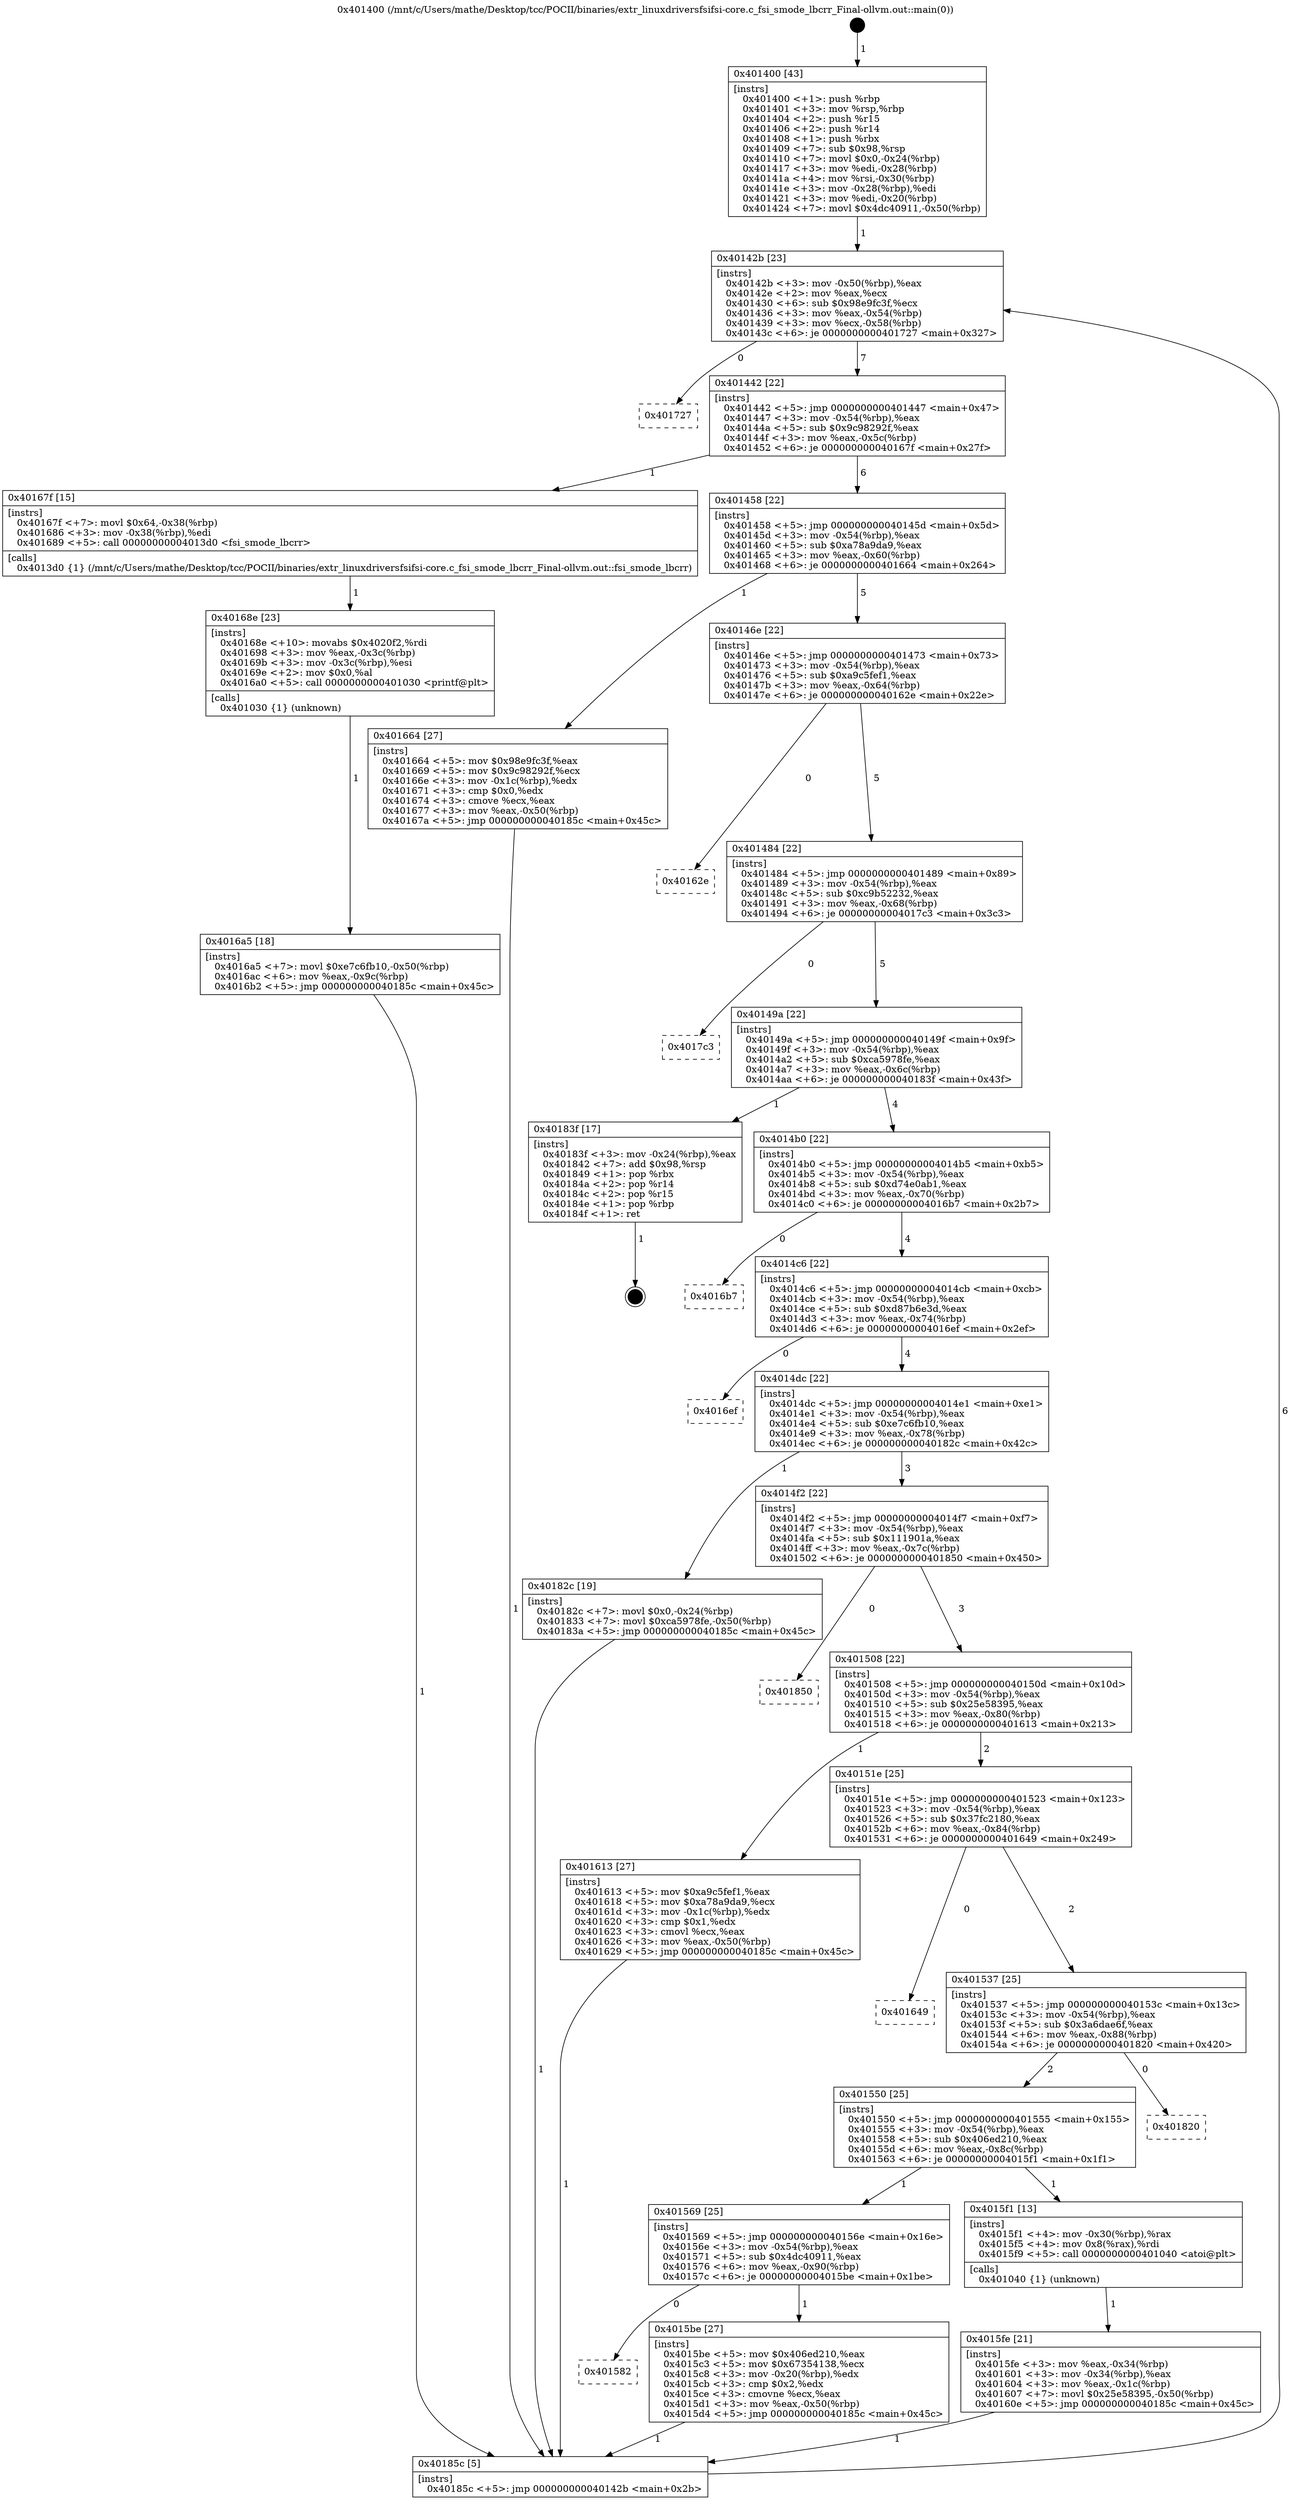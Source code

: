 digraph "0x401400" {
  label = "0x401400 (/mnt/c/Users/mathe/Desktop/tcc/POCII/binaries/extr_linuxdriversfsifsi-core.c_fsi_smode_lbcrr_Final-ollvm.out::main(0))"
  labelloc = "t"
  node[shape=record]

  Entry [label="",width=0.3,height=0.3,shape=circle,fillcolor=black,style=filled]
  "0x40142b" [label="{
     0x40142b [23]\l
     | [instrs]\l
     &nbsp;&nbsp;0x40142b \<+3\>: mov -0x50(%rbp),%eax\l
     &nbsp;&nbsp;0x40142e \<+2\>: mov %eax,%ecx\l
     &nbsp;&nbsp;0x401430 \<+6\>: sub $0x98e9fc3f,%ecx\l
     &nbsp;&nbsp;0x401436 \<+3\>: mov %eax,-0x54(%rbp)\l
     &nbsp;&nbsp;0x401439 \<+3\>: mov %ecx,-0x58(%rbp)\l
     &nbsp;&nbsp;0x40143c \<+6\>: je 0000000000401727 \<main+0x327\>\l
  }"]
  "0x401727" [label="{
     0x401727\l
  }", style=dashed]
  "0x401442" [label="{
     0x401442 [22]\l
     | [instrs]\l
     &nbsp;&nbsp;0x401442 \<+5\>: jmp 0000000000401447 \<main+0x47\>\l
     &nbsp;&nbsp;0x401447 \<+3\>: mov -0x54(%rbp),%eax\l
     &nbsp;&nbsp;0x40144a \<+5\>: sub $0x9c98292f,%eax\l
     &nbsp;&nbsp;0x40144f \<+3\>: mov %eax,-0x5c(%rbp)\l
     &nbsp;&nbsp;0x401452 \<+6\>: je 000000000040167f \<main+0x27f\>\l
  }"]
  Exit [label="",width=0.3,height=0.3,shape=circle,fillcolor=black,style=filled,peripheries=2]
  "0x40167f" [label="{
     0x40167f [15]\l
     | [instrs]\l
     &nbsp;&nbsp;0x40167f \<+7\>: movl $0x64,-0x38(%rbp)\l
     &nbsp;&nbsp;0x401686 \<+3\>: mov -0x38(%rbp),%edi\l
     &nbsp;&nbsp;0x401689 \<+5\>: call 00000000004013d0 \<fsi_smode_lbcrr\>\l
     | [calls]\l
     &nbsp;&nbsp;0x4013d0 \{1\} (/mnt/c/Users/mathe/Desktop/tcc/POCII/binaries/extr_linuxdriversfsifsi-core.c_fsi_smode_lbcrr_Final-ollvm.out::fsi_smode_lbcrr)\l
  }"]
  "0x401458" [label="{
     0x401458 [22]\l
     | [instrs]\l
     &nbsp;&nbsp;0x401458 \<+5\>: jmp 000000000040145d \<main+0x5d\>\l
     &nbsp;&nbsp;0x40145d \<+3\>: mov -0x54(%rbp),%eax\l
     &nbsp;&nbsp;0x401460 \<+5\>: sub $0xa78a9da9,%eax\l
     &nbsp;&nbsp;0x401465 \<+3\>: mov %eax,-0x60(%rbp)\l
     &nbsp;&nbsp;0x401468 \<+6\>: je 0000000000401664 \<main+0x264\>\l
  }"]
  "0x4016a5" [label="{
     0x4016a5 [18]\l
     | [instrs]\l
     &nbsp;&nbsp;0x4016a5 \<+7\>: movl $0xe7c6fb10,-0x50(%rbp)\l
     &nbsp;&nbsp;0x4016ac \<+6\>: mov %eax,-0x9c(%rbp)\l
     &nbsp;&nbsp;0x4016b2 \<+5\>: jmp 000000000040185c \<main+0x45c\>\l
  }"]
  "0x401664" [label="{
     0x401664 [27]\l
     | [instrs]\l
     &nbsp;&nbsp;0x401664 \<+5\>: mov $0x98e9fc3f,%eax\l
     &nbsp;&nbsp;0x401669 \<+5\>: mov $0x9c98292f,%ecx\l
     &nbsp;&nbsp;0x40166e \<+3\>: mov -0x1c(%rbp),%edx\l
     &nbsp;&nbsp;0x401671 \<+3\>: cmp $0x0,%edx\l
     &nbsp;&nbsp;0x401674 \<+3\>: cmove %ecx,%eax\l
     &nbsp;&nbsp;0x401677 \<+3\>: mov %eax,-0x50(%rbp)\l
     &nbsp;&nbsp;0x40167a \<+5\>: jmp 000000000040185c \<main+0x45c\>\l
  }"]
  "0x40146e" [label="{
     0x40146e [22]\l
     | [instrs]\l
     &nbsp;&nbsp;0x40146e \<+5\>: jmp 0000000000401473 \<main+0x73\>\l
     &nbsp;&nbsp;0x401473 \<+3\>: mov -0x54(%rbp),%eax\l
     &nbsp;&nbsp;0x401476 \<+5\>: sub $0xa9c5fef1,%eax\l
     &nbsp;&nbsp;0x40147b \<+3\>: mov %eax,-0x64(%rbp)\l
     &nbsp;&nbsp;0x40147e \<+6\>: je 000000000040162e \<main+0x22e\>\l
  }"]
  "0x40168e" [label="{
     0x40168e [23]\l
     | [instrs]\l
     &nbsp;&nbsp;0x40168e \<+10\>: movabs $0x4020f2,%rdi\l
     &nbsp;&nbsp;0x401698 \<+3\>: mov %eax,-0x3c(%rbp)\l
     &nbsp;&nbsp;0x40169b \<+3\>: mov -0x3c(%rbp),%esi\l
     &nbsp;&nbsp;0x40169e \<+2\>: mov $0x0,%al\l
     &nbsp;&nbsp;0x4016a0 \<+5\>: call 0000000000401030 \<printf@plt\>\l
     | [calls]\l
     &nbsp;&nbsp;0x401030 \{1\} (unknown)\l
  }"]
  "0x40162e" [label="{
     0x40162e\l
  }", style=dashed]
  "0x401484" [label="{
     0x401484 [22]\l
     | [instrs]\l
     &nbsp;&nbsp;0x401484 \<+5\>: jmp 0000000000401489 \<main+0x89\>\l
     &nbsp;&nbsp;0x401489 \<+3\>: mov -0x54(%rbp),%eax\l
     &nbsp;&nbsp;0x40148c \<+5\>: sub $0xc9b52232,%eax\l
     &nbsp;&nbsp;0x401491 \<+3\>: mov %eax,-0x68(%rbp)\l
     &nbsp;&nbsp;0x401494 \<+6\>: je 00000000004017c3 \<main+0x3c3\>\l
  }"]
  "0x4015fe" [label="{
     0x4015fe [21]\l
     | [instrs]\l
     &nbsp;&nbsp;0x4015fe \<+3\>: mov %eax,-0x34(%rbp)\l
     &nbsp;&nbsp;0x401601 \<+3\>: mov -0x34(%rbp),%eax\l
     &nbsp;&nbsp;0x401604 \<+3\>: mov %eax,-0x1c(%rbp)\l
     &nbsp;&nbsp;0x401607 \<+7\>: movl $0x25e58395,-0x50(%rbp)\l
     &nbsp;&nbsp;0x40160e \<+5\>: jmp 000000000040185c \<main+0x45c\>\l
  }"]
  "0x4017c3" [label="{
     0x4017c3\l
  }", style=dashed]
  "0x40149a" [label="{
     0x40149a [22]\l
     | [instrs]\l
     &nbsp;&nbsp;0x40149a \<+5\>: jmp 000000000040149f \<main+0x9f\>\l
     &nbsp;&nbsp;0x40149f \<+3\>: mov -0x54(%rbp),%eax\l
     &nbsp;&nbsp;0x4014a2 \<+5\>: sub $0xca5978fe,%eax\l
     &nbsp;&nbsp;0x4014a7 \<+3\>: mov %eax,-0x6c(%rbp)\l
     &nbsp;&nbsp;0x4014aa \<+6\>: je 000000000040183f \<main+0x43f\>\l
  }"]
  "0x401400" [label="{
     0x401400 [43]\l
     | [instrs]\l
     &nbsp;&nbsp;0x401400 \<+1\>: push %rbp\l
     &nbsp;&nbsp;0x401401 \<+3\>: mov %rsp,%rbp\l
     &nbsp;&nbsp;0x401404 \<+2\>: push %r15\l
     &nbsp;&nbsp;0x401406 \<+2\>: push %r14\l
     &nbsp;&nbsp;0x401408 \<+1\>: push %rbx\l
     &nbsp;&nbsp;0x401409 \<+7\>: sub $0x98,%rsp\l
     &nbsp;&nbsp;0x401410 \<+7\>: movl $0x0,-0x24(%rbp)\l
     &nbsp;&nbsp;0x401417 \<+3\>: mov %edi,-0x28(%rbp)\l
     &nbsp;&nbsp;0x40141a \<+4\>: mov %rsi,-0x30(%rbp)\l
     &nbsp;&nbsp;0x40141e \<+3\>: mov -0x28(%rbp),%edi\l
     &nbsp;&nbsp;0x401421 \<+3\>: mov %edi,-0x20(%rbp)\l
     &nbsp;&nbsp;0x401424 \<+7\>: movl $0x4dc40911,-0x50(%rbp)\l
  }"]
  "0x40183f" [label="{
     0x40183f [17]\l
     | [instrs]\l
     &nbsp;&nbsp;0x40183f \<+3\>: mov -0x24(%rbp),%eax\l
     &nbsp;&nbsp;0x401842 \<+7\>: add $0x98,%rsp\l
     &nbsp;&nbsp;0x401849 \<+1\>: pop %rbx\l
     &nbsp;&nbsp;0x40184a \<+2\>: pop %r14\l
     &nbsp;&nbsp;0x40184c \<+2\>: pop %r15\l
     &nbsp;&nbsp;0x40184e \<+1\>: pop %rbp\l
     &nbsp;&nbsp;0x40184f \<+1\>: ret\l
  }"]
  "0x4014b0" [label="{
     0x4014b0 [22]\l
     | [instrs]\l
     &nbsp;&nbsp;0x4014b0 \<+5\>: jmp 00000000004014b5 \<main+0xb5\>\l
     &nbsp;&nbsp;0x4014b5 \<+3\>: mov -0x54(%rbp),%eax\l
     &nbsp;&nbsp;0x4014b8 \<+5\>: sub $0xd74e0ab1,%eax\l
     &nbsp;&nbsp;0x4014bd \<+3\>: mov %eax,-0x70(%rbp)\l
     &nbsp;&nbsp;0x4014c0 \<+6\>: je 00000000004016b7 \<main+0x2b7\>\l
  }"]
  "0x40185c" [label="{
     0x40185c [5]\l
     | [instrs]\l
     &nbsp;&nbsp;0x40185c \<+5\>: jmp 000000000040142b \<main+0x2b\>\l
  }"]
  "0x4016b7" [label="{
     0x4016b7\l
  }", style=dashed]
  "0x4014c6" [label="{
     0x4014c6 [22]\l
     | [instrs]\l
     &nbsp;&nbsp;0x4014c6 \<+5\>: jmp 00000000004014cb \<main+0xcb\>\l
     &nbsp;&nbsp;0x4014cb \<+3\>: mov -0x54(%rbp),%eax\l
     &nbsp;&nbsp;0x4014ce \<+5\>: sub $0xd87b6e3d,%eax\l
     &nbsp;&nbsp;0x4014d3 \<+3\>: mov %eax,-0x74(%rbp)\l
     &nbsp;&nbsp;0x4014d6 \<+6\>: je 00000000004016ef \<main+0x2ef\>\l
  }"]
  "0x401582" [label="{
     0x401582\l
  }", style=dashed]
  "0x4016ef" [label="{
     0x4016ef\l
  }", style=dashed]
  "0x4014dc" [label="{
     0x4014dc [22]\l
     | [instrs]\l
     &nbsp;&nbsp;0x4014dc \<+5\>: jmp 00000000004014e1 \<main+0xe1\>\l
     &nbsp;&nbsp;0x4014e1 \<+3\>: mov -0x54(%rbp),%eax\l
     &nbsp;&nbsp;0x4014e4 \<+5\>: sub $0xe7c6fb10,%eax\l
     &nbsp;&nbsp;0x4014e9 \<+3\>: mov %eax,-0x78(%rbp)\l
     &nbsp;&nbsp;0x4014ec \<+6\>: je 000000000040182c \<main+0x42c\>\l
  }"]
  "0x4015be" [label="{
     0x4015be [27]\l
     | [instrs]\l
     &nbsp;&nbsp;0x4015be \<+5\>: mov $0x406ed210,%eax\l
     &nbsp;&nbsp;0x4015c3 \<+5\>: mov $0x67354138,%ecx\l
     &nbsp;&nbsp;0x4015c8 \<+3\>: mov -0x20(%rbp),%edx\l
     &nbsp;&nbsp;0x4015cb \<+3\>: cmp $0x2,%edx\l
     &nbsp;&nbsp;0x4015ce \<+3\>: cmovne %ecx,%eax\l
     &nbsp;&nbsp;0x4015d1 \<+3\>: mov %eax,-0x50(%rbp)\l
     &nbsp;&nbsp;0x4015d4 \<+5\>: jmp 000000000040185c \<main+0x45c\>\l
  }"]
  "0x40182c" [label="{
     0x40182c [19]\l
     | [instrs]\l
     &nbsp;&nbsp;0x40182c \<+7\>: movl $0x0,-0x24(%rbp)\l
     &nbsp;&nbsp;0x401833 \<+7\>: movl $0xca5978fe,-0x50(%rbp)\l
     &nbsp;&nbsp;0x40183a \<+5\>: jmp 000000000040185c \<main+0x45c\>\l
  }"]
  "0x4014f2" [label="{
     0x4014f2 [22]\l
     | [instrs]\l
     &nbsp;&nbsp;0x4014f2 \<+5\>: jmp 00000000004014f7 \<main+0xf7\>\l
     &nbsp;&nbsp;0x4014f7 \<+3\>: mov -0x54(%rbp),%eax\l
     &nbsp;&nbsp;0x4014fa \<+5\>: sub $0x111901a,%eax\l
     &nbsp;&nbsp;0x4014ff \<+3\>: mov %eax,-0x7c(%rbp)\l
     &nbsp;&nbsp;0x401502 \<+6\>: je 0000000000401850 \<main+0x450\>\l
  }"]
  "0x401569" [label="{
     0x401569 [25]\l
     | [instrs]\l
     &nbsp;&nbsp;0x401569 \<+5\>: jmp 000000000040156e \<main+0x16e\>\l
     &nbsp;&nbsp;0x40156e \<+3\>: mov -0x54(%rbp),%eax\l
     &nbsp;&nbsp;0x401571 \<+5\>: sub $0x4dc40911,%eax\l
     &nbsp;&nbsp;0x401576 \<+6\>: mov %eax,-0x90(%rbp)\l
     &nbsp;&nbsp;0x40157c \<+6\>: je 00000000004015be \<main+0x1be\>\l
  }"]
  "0x401850" [label="{
     0x401850\l
  }", style=dashed]
  "0x401508" [label="{
     0x401508 [22]\l
     | [instrs]\l
     &nbsp;&nbsp;0x401508 \<+5\>: jmp 000000000040150d \<main+0x10d\>\l
     &nbsp;&nbsp;0x40150d \<+3\>: mov -0x54(%rbp),%eax\l
     &nbsp;&nbsp;0x401510 \<+5\>: sub $0x25e58395,%eax\l
     &nbsp;&nbsp;0x401515 \<+3\>: mov %eax,-0x80(%rbp)\l
     &nbsp;&nbsp;0x401518 \<+6\>: je 0000000000401613 \<main+0x213\>\l
  }"]
  "0x4015f1" [label="{
     0x4015f1 [13]\l
     | [instrs]\l
     &nbsp;&nbsp;0x4015f1 \<+4\>: mov -0x30(%rbp),%rax\l
     &nbsp;&nbsp;0x4015f5 \<+4\>: mov 0x8(%rax),%rdi\l
     &nbsp;&nbsp;0x4015f9 \<+5\>: call 0000000000401040 \<atoi@plt\>\l
     | [calls]\l
     &nbsp;&nbsp;0x401040 \{1\} (unknown)\l
  }"]
  "0x401613" [label="{
     0x401613 [27]\l
     | [instrs]\l
     &nbsp;&nbsp;0x401613 \<+5\>: mov $0xa9c5fef1,%eax\l
     &nbsp;&nbsp;0x401618 \<+5\>: mov $0xa78a9da9,%ecx\l
     &nbsp;&nbsp;0x40161d \<+3\>: mov -0x1c(%rbp),%edx\l
     &nbsp;&nbsp;0x401620 \<+3\>: cmp $0x1,%edx\l
     &nbsp;&nbsp;0x401623 \<+3\>: cmovl %ecx,%eax\l
     &nbsp;&nbsp;0x401626 \<+3\>: mov %eax,-0x50(%rbp)\l
     &nbsp;&nbsp;0x401629 \<+5\>: jmp 000000000040185c \<main+0x45c\>\l
  }"]
  "0x40151e" [label="{
     0x40151e [25]\l
     | [instrs]\l
     &nbsp;&nbsp;0x40151e \<+5\>: jmp 0000000000401523 \<main+0x123\>\l
     &nbsp;&nbsp;0x401523 \<+3\>: mov -0x54(%rbp),%eax\l
     &nbsp;&nbsp;0x401526 \<+5\>: sub $0x37fc2180,%eax\l
     &nbsp;&nbsp;0x40152b \<+6\>: mov %eax,-0x84(%rbp)\l
     &nbsp;&nbsp;0x401531 \<+6\>: je 0000000000401649 \<main+0x249\>\l
  }"]
  "0x401550" [label="{
     0x401550 [25]\l
     | [instrs]\l
     &nbsp;&nbsp;0x401550 \<+5\>: jmp 0000000000401555 \<main+0x155\>\l
     &nbsp;&nbsp;0x401555 \<+3\>: mov -0x54(%rbp),%eax\l
     &nbsp;&nbsp;0x401558 \<+5\>: sub $0x406ed210,%eax\l
     &nbsp;&nbsp;0x40155d \<+6\>: mov %eax,-0x8c(%rbp)\l
     &nbsp;&nbsp;0x401563 \<+6\>: je 00000000004015f1 \<main+0x1f1\>\l
  }"]
  "0x401649" [label="{
     0x401649\l
  }", style=dashed]
  "0x401537" [label="{
     0x401537 [25]\l
     | [instrs]\l
     &nbsp;&nbsp;0x401537 \<+5\>: jmp 000000000040153c \<main+0x13c\>\l
     &nbsp;&nbsp;0x40153c \<+3\>: mov -0x54(%rbp),%eax\l
     &nbsp;&nbsp;0x40153f \<+5\>: sub $0x3a6dae6f,%eax\l
     &nbsp;&nbsp;0x401544 \<+6\>: mov %eax,-0x88(%rbp)\l
     &nbsp;&nbsp;0x40154a \<+6\>: je 0000000000401820 \<main+0x420\>\l
  }"]
  "0x401820" [label="{
     0x401820\l
  }", style=dashed]
  Entry -> "0x401400" [label=" 1"]
  "0x40142b" -> "0x401727" [label=" 0"]
  "0x40142b" -> "0x401442" [label=" 7"]
  "0x40183f" -> Exit [label=" 1"]
  "0x401442" -> "0x40167f" [label=" 1"]
  "0x401442" -> "0x401458" [label=" 6"]
  "0x40182c" -> "0x40185c" [label=" 1"]
  "0x401458" -> "0x401664" [label=" 1"]
  "0x401458" -> "0x40146e" [label=" 5"]
  "0x4016a5" -> "0x40185c" [label=" 1"]
  "0x40146e" -> "0x40162e" [label=" 0"]
  "0x40146e" -> "0x401484" [label=" 5"]
  "0x40168e" -> "0x4016a5" [label=" 1"]
  "0x401484" -> "0x4017c3" [label=" 0"]
  "0x401484" -> "0x40149a" [label=" 5"]
  "0x40167f" -> "0x40168e" [label=" 1"]
  "0x40149a" -> "0x40183f" [label=" 1"]
  "0x40149a" -> "0x4014b0" [label=" 4"]
  "0x401664" -> "0x40185c" [label=" 1"]
  "0x4014b0" -> "0x4016b7" [label=" 0"]
  "0x4014b0" -> "0x4014c6" [label=" 4"]
  "0x401613" -> "0x40185c" [label=" 1"]
  "0x4014c6" -> "0x4016ef" [label=" 0"]
  "0x4014c6" -> "0x4014dc" [label=" 4"]
  "0x4015fe" -> "0x40185c" [label=" 1"]
  "0x4014dc" -> "0x40182c" [label=" 1"]
  "0x4014dc" -> "0x4014f2" [label=" 3"]
  "0x4015f1" -> "0x4015fe" [label=" 1"]
  "0x4014f2" -> "0x401850" [label=" 0"]
  "0x4014f2" -> "0x401508" [label=" 3"]
  "0x401400" -> "0x40142b" [label=" 1"]
  "0x401508" -> "0x401613" [label=" 1"]
  "0x401508" -> "0x40151e" [label=" 2"]
  "0x4015be" -> "0x40185c" [label=" 1"]
  "0x40151e" -> "0x401649" [label=" 0"]
  "0x40151e" -> "0x401537" [label=" 2"]
  "0x401569" -> "0x4015be" [label=" 1"]
  "0x401537" -> "0x401820" [label=" 0"]
  "0x401537" -> "0x401550" [label=" 2"]
  "0x401569" -> "0x401582" [label=" 0"]
  "0x401550" -> "0x4015f1" [label=" 1"]
  "0x401550" -> "0x401569" [label=" 1"]
  "0x40185c" -> "0x40142b" [label=" 6"]
}
